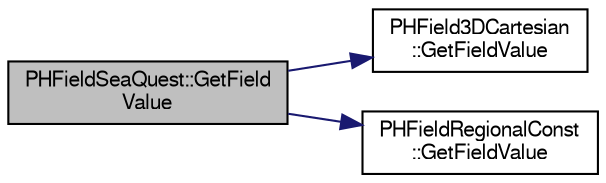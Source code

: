 digraph "PHFieldSeaQuest::GetFieldValue"
{
  bgcolor="transparent";
  edge [fontname="FreeSans",fontsize="10",labelfontname="FreeSans",labelfontsize="10"];
  node [fontname="FreeSans",fontsize="10",shape=record];
  rankdir="LR";
  Node1 [label="PHFieldSeaQuest::GetField\lValue",height=0.2,width=0.4,color="black", fillcolor="grey75", style="filled" fontcolor="black"];
  Node1 -> Node2 [color="midnightblue",fontsize="10",style="solid",fontname="FreeSans"];
  Node2 [label="PHField3DCartesian\l::GetFieldValue",height=0.2,width=0.4,color="black",URL="$d0/dc2/classPHField3DCartesian.html#a9f1cb41902a4314b233e4a68f88ed919"];
  Node1 -> Node3 [color="midnightblue",fontsize="10",style="solid",fontname="FreeSans"];
  Node3 [label="PHFieldRegionalConst\l::GetFieldValue",height=0.2,width=0.4,color="black",URL="$d8/d4f/classPHFieldRegionalConst.html#a453baa61bf60dafa487d97157bdcecb5"];
}
